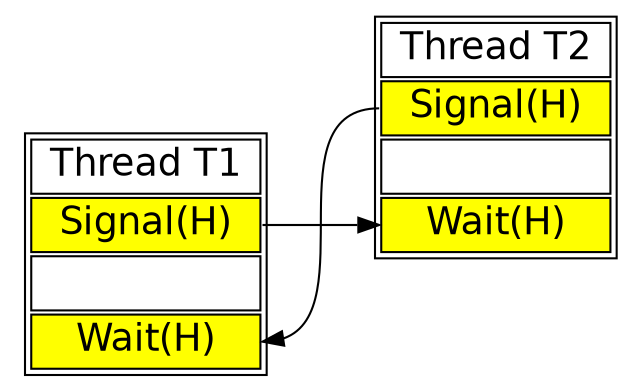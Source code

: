digraph exa1 {
  rankdir="LR"
  node [shape=plaintext fontname="Helvetica" rankdir="LR" labeljust="r" fontsize=18 ];
   T1  [label=<<TABLE BGCOLOR="white">  
      <tr>  <td port="0"> Thread T1 </td> </tr> 
      <tr>  <td bgcolor="yellow" port="signal"> Signal(H) </td> </tr> 
      <tr>  <td>   </td> </tr> 
      <tr>  <td bgcolor="yellow" port="wait"> Wait(H) </td> </tr> 
      </TABLE>>
    ]

   T2  [label=<<TABLE BGCOLOR="white">  
      <tr>  <td port="0"> Thread T2 </td> </tr> 
      <tr>  <td bgcolor="yellow" port="signal"> Signal(H) </td> </tr> 
      <tr>  <td>   </td> </tr> 
      <tr>  <td bgcolor="yellow" port="wait"> Wait(H) </td> </tr> 
      </TABLE>>
    ]



    T1:0 -> T2:0 [color="white" style="invis"];
    T1:signal -> T2:wait;
    T2:signal -> T1:wait;
}
